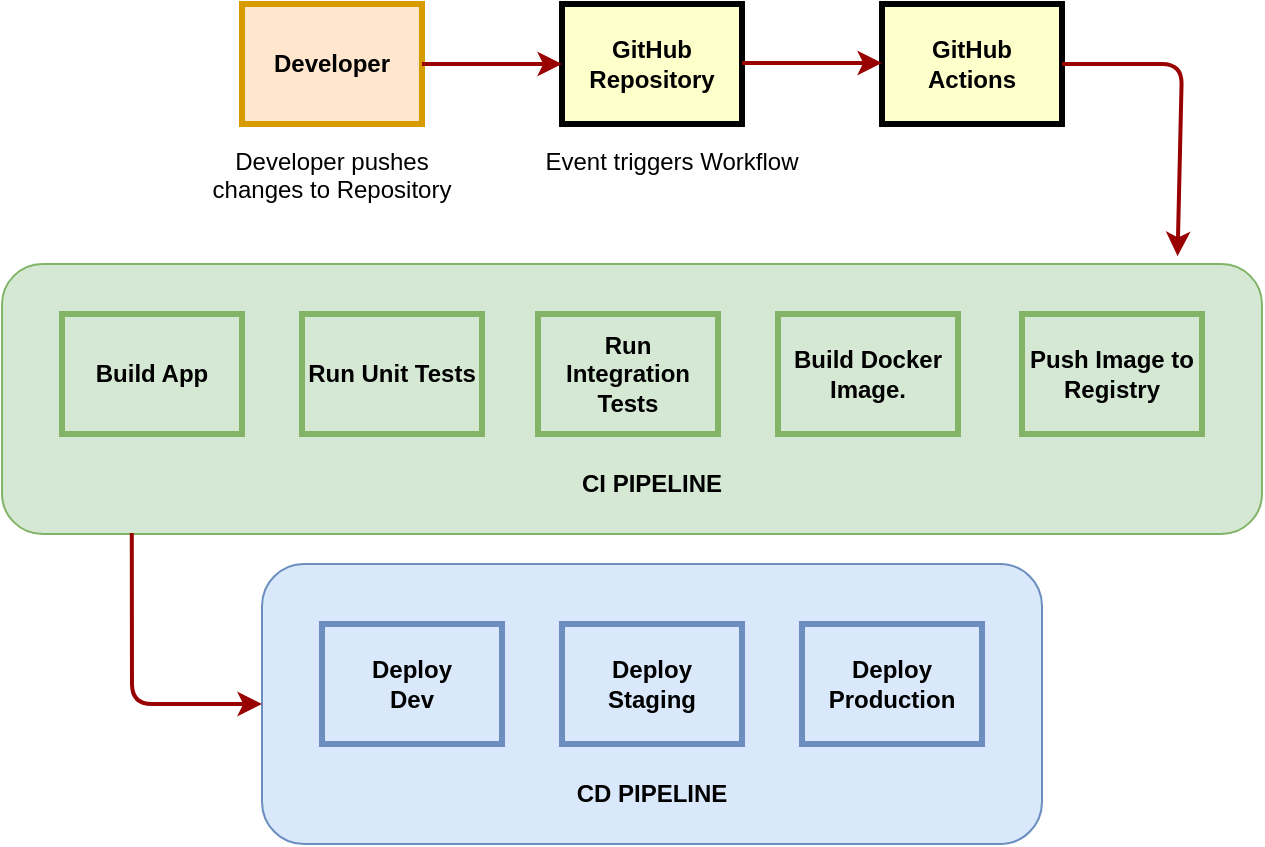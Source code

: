 <mxfile version="26.0.11">
  <diagram name="Page-1" id="c7558073-3199-34d8-9f00-42111426c3f3">
    <mxGraphModel dx="1620" dy="1061" grid="1" gridSize="10" guides="1" tooltips="1" connect="1" arrows="1" fold="1" page="1" pageScale="1" pageWidth="826" pageHeight="1169" background="none" math="0" shadow="0">
      <root>
        <mxCell id="0" />
        <mxCell id="1" parent="0" />
        <mxCell id="HdUNvM5hjxClGUT3ly5O-130" value="" style="rounded=1;whiteSpace=wrap;html=1;fillColor=#d5e8d4;strokeColor=#82b366;" vertex="1" parent="1">
          <mxGeometry x="-80" y="570" width="630" height="135" as="geometry" />
        </mxCell>
        <mxCell id="HdUNvM5hjxClGUT3ly5O-128" value="" style="rounded=1;whiteSpace=wrap;html=1;fillColor=#dae8fc;strokeColor=#6c8ebf;" vertex="1" parent="1">
          <mxGeometry x="50" y="720" width="390" height="140" as="geometry" />
        </mxCell>
        <mxCell id="HdUNvM5hjxClGUT3ly5O-109" value="Developer" style="whiteSpace=wrap;align=center;verticalAlign=middle;fontStyle=1;strokeWidth=3;fillColor=#ffe6cc;strokeColor=#d79b00;" vertex="1" parent="1">
          <mxGeometry x="40" y="440" width="90" height="60" as="geometry" />
        </mxCell>
        <mxCell id="HdUNvM5hjxClGUT3ly5O-110" value="GitHub Repository" style="whiteSpace=wrap;align=center;verticalAlign=middle;fontStyle=1;strokeWidth=3;fillColor=#FFFFCC" vertex="1" parent="1">
          <mxGeometry x="200" y="440" width="90" height="60" as="geometry" />
        </mxCell>
        <mxCell id="HdUNvM5hjxClGUT3ly5O-111" value="GitHub&#xa;Actions" style="whiteSpace=wrap;align=center;verticalAlign=middle;fontStyle=1;strokeWidth=3;fillColor=#FFFFCC" vertex="1" parent="1">
          <mxGeometry x="360" y="440" width="90" height="60" as="geometry" />
        </mxCell>
        <mxCell id="HdUNvM5hjxClGUT3ly5O-112" value="Build App" style="whiteSpace=wrap;align=center;verticalAlign=middle;fontStyle=1;strokeWidth=3;fillColor=#d5e8d4;strokeColor=#82b366;" vertex="1" parent="1">
          <mxGeometry x="-50" y="595" width="90" height="60" as="geometry" />
        </mxCell>
        <mxCell id="HdUNvM5hjxClGUT3ly5O-113" value="Run Unit Tests" style="whiteSpace=wrap;align=center;verticalAlign=middle;fontStyle=1;strokeWidth=3;fillColor=#d5e8d4;strokeColor=#82b366;" vertex="1" parent="1">
          <mxGeometry x="70" y="595" width="90" height="60" as="geometry" />
        </mxCell>
        <mxCell id="HdUNvM5hjxClGUT3ly5O-116" value="Deploy&#xa;Dev" style="whiteSpace=wrap;align=center;verticalAlign=middle;fontStyle=1;strokeWidth=3;fillColor=#dae8fc;strokeColor=#6c8ebf;" vertex="1" parent="1">
          <mxGeometry x="80" y="750" width="90" height="60" as="geometry" />
        </mxCell>
        <mxCell id="HdUNvM5hjxClGUT3ly5O-117" value="Build Docker Image." style="whiteSpace=wrap;align=center;verticalAlign=middle;fontStyle=1;strokeWidth=3;fillColor=#d5e8d4;strokeColor=#82b366;" vertex="1" parent="1">
          <mxGeometry x="308" y="595" width="90" height="60" as="geometry" />
        </mxCell>
        <mxCell id="HdUNvM5hjxClGUT3ly5O-118" value="Push Image to Registry" style="whiteSpace=wrap;align=center;verticalAlign=middle;fontStyle=1;strokeWidth=3;fillColor=#d5e8d4;strokeColor=#82b366;" vertex="1" parent="1">
          <mxGeometry x="430" y="595" width="90" height="60" as="geometry" />
        </mxCell>
        <mxCell id="HdUNvM5hjxClGUT3ly5O-119" value="" style="edgeStyle=none;noEdgeStyle=1;strokeColor=#990000;strokeWidth=2;entryX=0;entryY=0.5;entryDx=0;entryDy=0;exitX=1;exitY=0.5;exitDx=0;exitDy=0;" edge="1" parent="1" source="HdUNvM5hjxClGUT3ly5O-109" target="HdUNvM5hjxClGUT3ly5O-110">
          <mxGeometry width="100" height="100" relative="1" as="geometry">
            <mxPoint x="473" y="840" as="sourcePoint" />
            <mxPoint x="368" y="940" as="targetPoint" />
            <Array as="points" />
          </mxGeometry>
        </mxCell>
        <mxCell id="HdUNvM5hjxClGUT3ly5O-121" value="" style="edgeStyle=none;noEdgeStyle=1;strokeColor=#990000;strokeWidth=2;entryX=0;entryY=0.5;entryDx=0;entryDy=0;exitX=1;exitY=0.5;exitDx=0;exitDy=0;" edge="1" parent="1">
          <mxGeometry width="100" height="100" relative="1" as="geometry">
            <mxPoint x="290" y="469.5" as="sourcePoint" />
            <mxPoint x="360" y="469.5" as="targetPoint" />
            <Array as="points" />
          </mxGeometry>
        </mxCell>
        <mxCell id="HdUNvM5hjxClGUT3ly5O-122" value="Run Integration Tests" style="whiteSpace=wrap;align=center;verticalAlign=middle;fontStyle=1;strokeWidth=3;fillColor=#d5e8d4;strokeColor=#82b366;" vertex="1" parent="1">
          <mxGeometry x="188" y="595" width="90" height="60" as="geometry" />
        </mxCell>
        <mxCell id="HdUNvM5hjxClGUT3ly5O-125" value="Deploy&#xa;Staging" style="whiteSpace=wrap;align=center;verticalAlign=middle;fontStyle=1;strokeWidth=3;fillColor=#dae8fc;strokeColor=#6c8ebf;" vertex="1" parent="1">
          <mxGeometry x="200" y="750" width="90" height="60" as="geometry" />
        </mxCell>
        <mxCell id="HdUNvM5hjxClGUT3ly5O-126" value="Deploy&#xa;Production" style="whiteSpace=wrap;align=center;verticalAlign=middle;fontStyle=1;strokeWidth=3;fillColor=#dae8fc;strokeColor=#6c8ebf;" vertex="1" parent="1">
          <mxGeometry x="320" y="750" width="90" height="60" as="geometry" />
        </mxCell>
        <mxCell id="HdUNvM5hjxClGUT3ly5O-129" value="&lt;b&gt;CD PIPELINE&lt;/b&gt;" style="text;html=1;align=center;verticalAlign=middle;whiteSpace=wrap;rounded=0;" vertex="1" parent="1">
          <mxGeometry x="135" y="820" width="220" height="30" as="geometry" />
        </mxCell>
        <mxCell id="HdUNvM5hjxClGUT3ly5O-131" value="&lt;b&gt;CI PIPELINE&lt;/b&gt;" style="text;html=1;align=center;verticalAlign=middle;whiteSpace=wrap;rounded=0;" vertex="1" parent="1">
          <mxGeometry x="135" y="665" width="220" height="30" as="geometry" />
        </mxCell>
        <mxCell id="HdUNvM5hjxClGUT3ly5O-133" value="Developer pushes&#xa;changes to Repository" style="text;spacingTop=-5;align=center" vertex="1" parent="1">
          <mxGeometry x="70" y="510" width="30" height="20" as="geometry" />
        </mxCell>
        <mxCell id="HdUNvM5hjxClGUT3ly5O-134" value="Event triggers Workflow" style="text;spacingTop=-5;align=center" vertex="1" parent="1">
          <mxGeometry x="240" y="510" width="30" height="20" as="geometry" />
        </mxCell>
        <mxCell id="HdUNvM5hjxClGUT3ly5O-135" value="" style="edgeStyle=none;noEdgeStyle=1;strokeColor=#990000;strokeWidth=2;entryX=0.933;entryY=-0.029;entryDx=0;entryDy=0;exitX=1;exitY=0.5;exitDx=0;exitDy=0;entryPerimeter=0;" edge="1" parent="1" source="HdUNvM5hjxClGUT3ly5O-111" target="HdUNvM5hjxClGUT3ly5O-130">
          <mxGeometry width="100" height="100" relative="1" as="geometry">
            <mxPoint x="300" y="479.5" as="sourcePoint" />
            <mxPoint x="370" y="479.5" as="targetPoint" />
            <Array as="points">
              <mxPoint x="510" y="470" />
            </Array>
          </mxGeometry>
        </mxCell>
        <mxCell id="HdUNvM5hjxClGUT3ly5O-136" value="" style="edgeStyle=none;noEdgeStyle=1;strokeColor=#990000;strokeWidth=2;entryX=0;entryY=0.5;entryDx=0;entryDy=0;exitX=0.103;exitY=0.996;exitDx=0;exitDy=0;exitPerimeter=0;" edge="1" parent="1" source="HdUNvM5hjxClGUT3ly5O-130" target="HdUNvM5hjxClGUT3ly5O-128">
          <mxGeometry width="100" height="100" relative="1" as="geometry">
            <mxPoint x="460" y="480" as="sourcePoint" />
            <mxPoint x="519" y="592" as="targetPoint" />
            <Array as="points">
              <mxPoint x="-15" y="790" />
            </Array>
          </mxGeometry>
        </mxCell>
      </root>
    </mxGraphModel>
  </diagram>
</mxfile>
